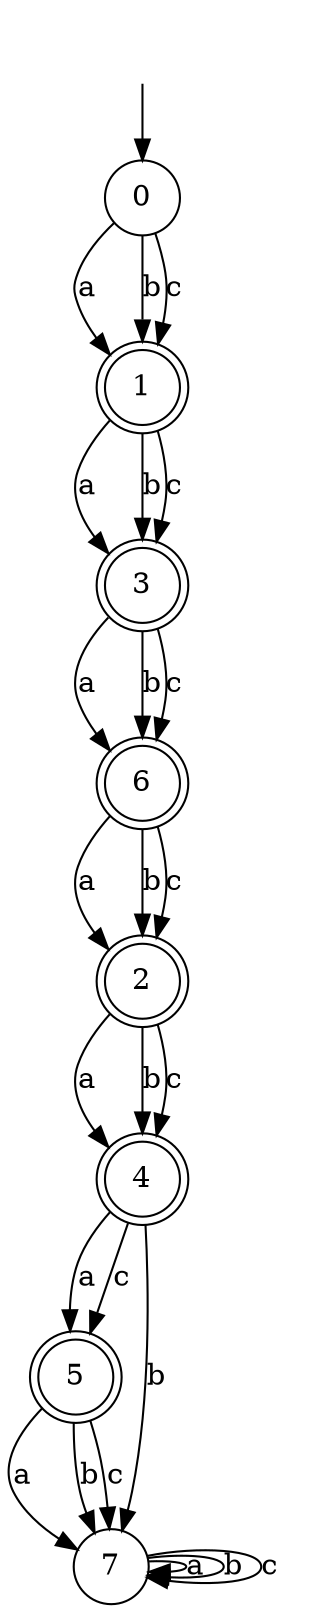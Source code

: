 digraph g {
__start [label=""shape=none]
	0[shape="circle" label="0"]
	1[shape="doublecircle" label="1"]
	2[shape="doublecircle" label="2"]
	3[shape="doublecircle" label="3"]
	4[shape="doublecircle" label="4"]
	5[shape="doublecircle" label="5"]
	6[shape="doublecircle" label="6"]
	7[shape="circle" label="7"]

__start -> 0
	0 -> 1 [label="a"]
	0 -> 1 [label="b"]
	0 -> 1 [label="c"]
	1 -> 3 [label="a"]
	1 -> 3 [label="b"]
	1 -> 3 [label="c"]
	2 -> 4 [label="a"]
	2 -> 4 [label="b"]
	2 -> 4 [label="c"]
	3 -> 6 [label="a"]
	3 -> 6 [label="b"]
	3 -> 6 [label="c"]
	4 -> 5 [label="a"]
	4 -> 7 [label="b"]
	4 -> 5 [label="c"]
	5 -> 7 [label="a"]
	5 -> 7 [label="b"]
	5 -> 7 [label="c"]
	6 -> 2 [label="a"]
	6 -> 2 [label="b"]
	6 -> 2 [label="c"]
	7 -> 7 [label="a"]
	7 -> 7 [label="b"]
	7 -> 7 [label="c"]
}
